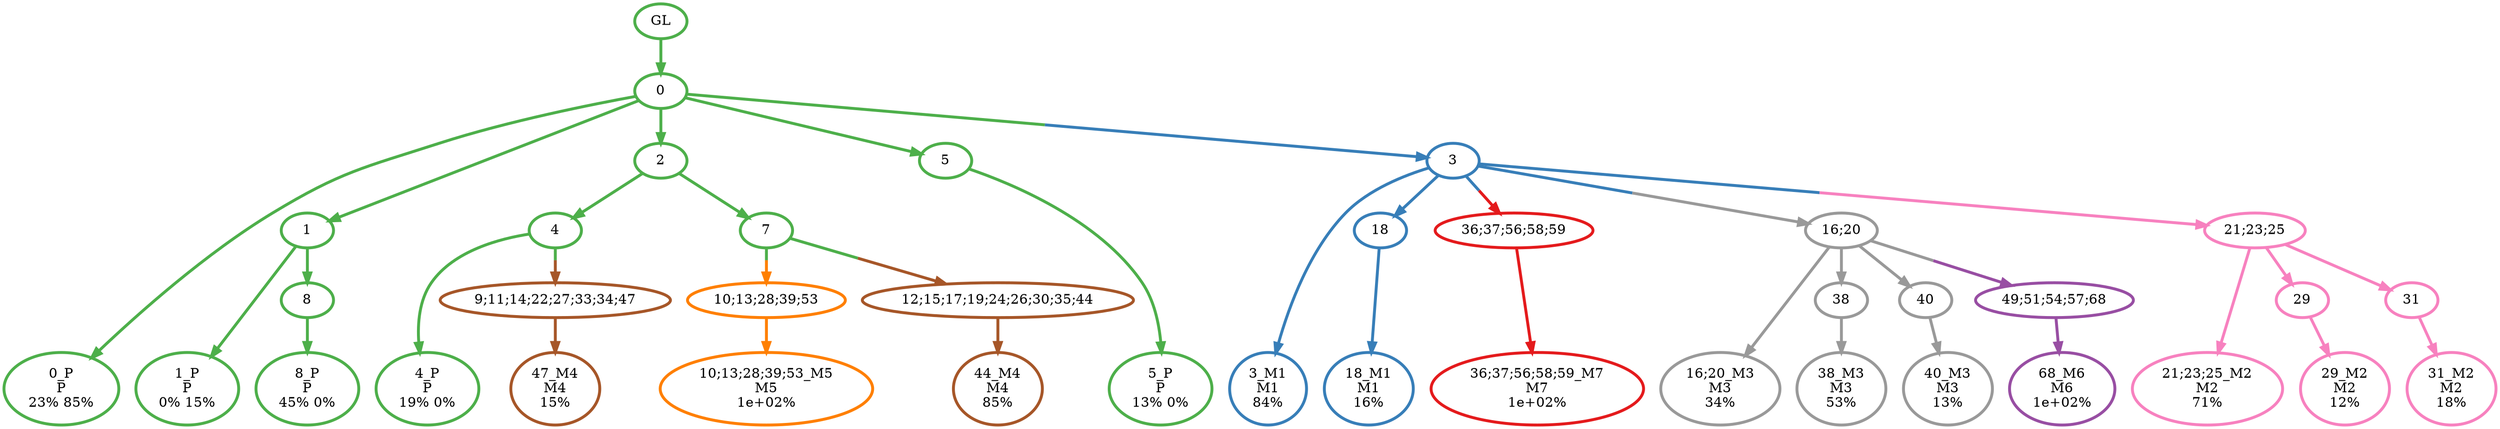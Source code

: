 digraph T {
	{
		rank=same
		36 [penwidth=3,colorscheme=set19,color=3,label="0_P\nP\n23% 85%"]
		34 [penwidth=3,colorscheme=set19,color=3,label="1_P\nP\n0% 15%"]
		32 [penwidth=3,colorscheme=set19,color=3,label="8_P\nP\n45% 0%"]
		29 [penwidth=3,colorscheme=set19,color=3,label="4_P\nP\n19% 0%"]
		27 [penwidth=3,colorscheme=set19,color=3,label="5_P\nP\n13% 0%"]
		26 [penwidth=3,colorscheme=set19,color=2,label="3_M1\nM1\n84%"]
		24 [penwidth=3,colorscheme=set19,color=2,label="18_M1\nM1\n16%"]
		23 [penwidth=3,colorscheme=set19,color=8,label="21;23;25_M2\nM2\n71%"]
		21 [penwidth=3,colorscheme=set19,color=8,label="29_M2\nM2\n12%"]
		19 [penwidth=3,colorscheme=set19,color=8,label="31_M2\nM2\n18%"]
		18 [penwidth=3,colorscheme=set19,color=9,label="16;20_M3\nM3\n34%"]
		16 [penwidth=3,colorscheme=set19,color=9,label="38_M3\nM3\n53%"]
		14 [penwidth=3,colorscheme=set19,color=9,label="40_M3\nM3\n13%"]
		13 [penwidth=3,colorscheme=set19,color=7,label="47_M4\nM4\n15%"]
		11 [penwidth=3,colorscheme=set19,color=7,label="44_M4\nM4\n85%"]
		10 [penwidth=3,colorscheme=set19,color=5,label="10;13;28;39;53_M5\nM5\n1e+02%"]
		9 [penwidth=3,colorscheme=set19,color=4,label="68_M6\nM6\n1e+02%"]
		8 [penwidth=3,colorscheme=set19,color=1,label="36;37;56;58;59_M7\nM7\n1e+02%"]
	}
	38 [penwidth=3,colorscheme=set19,color=3,label="GL"]
	37 [penwidth=3,colorscheme=set19,color=3,label="0"]
	35 [penwidth=3,colorscheme=set19,color=3,label="1"]
	33 [penwidth=3,colorscheme=set19,color=3,label="8"]
	31 [penwidth=3,colorscheme=set19,color=3,label="2"]
	30 [penwidth=3,colorscheme=set19,color=3,label="4"]
	28 [penwidth=3,colorscheme=set19,color=3,label="5"]
	25 [penwidth=3,colorscheme=set19,color=2,label="18"]
	22 [penwidth=3,colorscheme=set19,color=8,label="29"]
	20 [penwidth=3,colorscheme=set19,color=8,label="31"]
	17 [penwidth=3,colorscheme=set19,color=9,label="38"]
	15 [penwidth=3,colorscheme=set19,color=9,label="40"]
	12 [penwidth=3,colorscheme=set19,color=3,label="7"]
	7 [penwidth=3,colorscheme=set19,color=4,label="49;51;54;57;68"]
	6 [penwidth=3,colorscheme=set19,color=1,label="36;37;56;58;59"]
	5 [penwidth=3,colorscheme=set19,color=9,label="16;20"]
	4 [penwidth=3,colorscheme=set19,color=8,label="21;23;25"]
	3 [penwidth=3,colorscheme=set19,color=5,label="10;13;28;39;53"]
	2 [penwidth=3,colorscheme=set19,color=7,label="12;15;17;19;24;26;30;35;44"]
	1 [penwidth=3,colorscheme=set19,color=7,label="9;11;14;22;27;33;34;47"]
	0 [penwidth=3,colorscheme=set19,color=2,label="3"]
	38 -> 37 [penwidth=3,colorscheme=set19,color=3]
	37 -> 36 [penwidth=3,colorscheme=set19,color=3]
	37 -> 35 [penwidth=3,colorscheme=set19,color=3]
	37 -> 31 [penwidth=3,colorscheme=set19,color=3]
	37 -> 28 [penwidth=3,colorscheme=set19,color=3]
	37 -> 0 [penwidth=3,colorscheme=set19,color="3;0.5:2"]
	35 -> 34 [penwidth=3,colorscheme=set19,color=3]
	35 -> 33 [penwidth=3,colorscheme=set19,color=3]
	33 -> 32 [penwidth=3,colorscheme=set19,color=3]
	31 -> 30 [penwidth=3,colorscheme=set19,color=3]
	31 -> 12 [penwidth=3,colorscheme=set19,color=3]
	30 -> 29 [penwidth=3,colorscheme=set19,color=3]
	30 -> 1 [penwidth=3,colorscheme=set19,color="3;0.5:7"]
	28 -> 27 [penwidth=3,colorscheme=set19,color=3]
	25 -> 24 [penwidth=3,colorscheme=set19,color=2]
	22 -> 21 [penwidth=3,colorscheme=set19,color=8]
	20 -> 19 [penwidth=3,colorscheme=set19,color=8]
	17 -> 16 [penwidth=3,colorscheme=set19,color=9]
	15 -> 14 [penwidth=3,colorscheme=set19,color=9]
	12 -> 3 [penwidth=3,colorscheme=set19,color="3;0.5:5"]
	12 -> 2 [penwidth=3,colorscheme=set19,color="3;0.5:7"]
	7 -> 9 [penwidth=3,colorscheme=set19,color=4]
	6 -> 8 [penwidth=3,colorscheme=set19,color=1]
	5 -> 18 [penwidth=3,colorscheme=set19,color=9]
	5 -> 17 [penwidth=3,colorscheme=set19,color=9]
	5 -> 15 [penwidth=3,colorscheme=set19,color=9]
	5 -> 7 [penwidth=3,colorscheme=set19,color="9;0.5:4"]
	4 -> 23 [penwidth=3,colorscheme=set19,color=8]
	4 -> 22 [penwidth=3,colorscheme=set19,color=8]
	4 -> 20 [penwidth=3,colorscheme=set19,color=8]
	3 -> 10 [penwidth=3,colorscheme=set19,color=5]
	2 -> 11 [penwidth=3,colorscheme=set19,color=7]
	1 -> 13 [penwidth=3,colorscheme=set19,color=7]
	0 -> 26 [penwidth=3,colorscheme=set19,color=2]
	0 -> 25 [penwidth=3,colorscheme=set19,color=2]
	0 -> 6 [penwidth=3,colorscheme=set19,color="2;0.5:1"]
	0 -> 5 [penwidth=3,colorscheme=set19,color="2;0.5:9"]
	0 -> 4 [penwidth=3,colorscheme=set19,color="2;0.5:8"]
}
